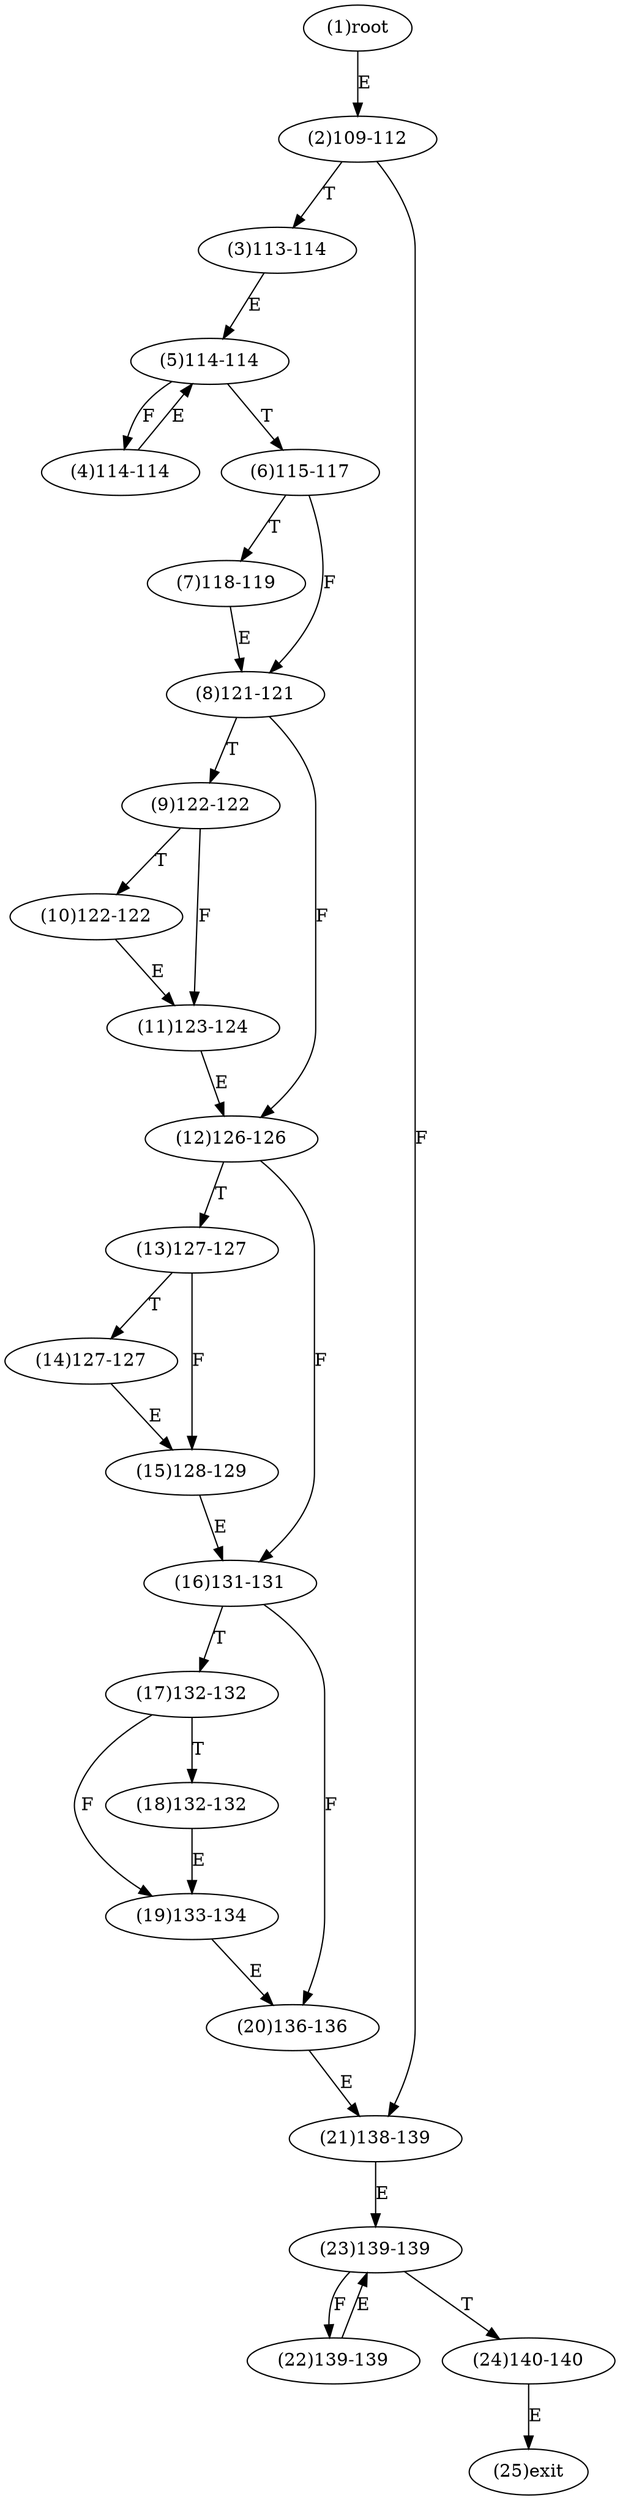 digraph "" { 
1[ label="(1)root"];
2[ label="(2)109-112"];
3[ label="(3)113-114"];
4[ label="(4)114-114"];
5[ label="(5)114-114"];
6[ label="(6)115-117"];
7[ label="(7)118-119"];
8[ label="(8)121-121"];
9[ label="(9)122-122"];
10[ label="(10)122-122"];
11[ label="(11)123-124"];
12[ label="(12)126-126"];
13[ label="(13)127-127"];
14[ label="(14)127-127"];
15[ label="(15)128-129"];
17[ label="(17)132-132"];
16[ label="(16)131-131"];
19[ label="(19)133-134"];
18[ label="(18)132-132"];
21[ label="(21)138-139"];
20[ label="(20)136-136"];
23[ label="(23)139-139"];
22[ label="(22)139-139"];
25[ label="(25)exit"];
24[ label="(24)140-140"];
1->2[ label="E"];
2->21[ label="F"];
2->3[ label="T"];
3->5[ label="E"];
4->5[ label="E"];
5->4[ label="F"];
5->6[ label="T"];
6->8[ label="F"];
6->7[ label="T"];
7->8[ label="E"];
8->12[ label="F"];
8->9[ label="T"];
9->11[ label="F"];
9->10[ label="T"];
10->11[ label="E"];
11->12[ label="E"];
12->16[ label="F"];
12->13[ label="T"];
13->15[ label="F"];
13->14[ label="T"];
14->15[ label="E"];
15->16[ label="E"];
16->20[ label="F"];
16->17[ label="T"];
17->19[ label="F"];
17->18[ label="T"];
18->19[ label="E"];
19->20[ label="E"];
20->21[ label="E"];
21->23[ label="E"];
22->23[ label="E"];
23->22[ label="F"];
23->24[ label="T"];
24->25[ label="E"];
}